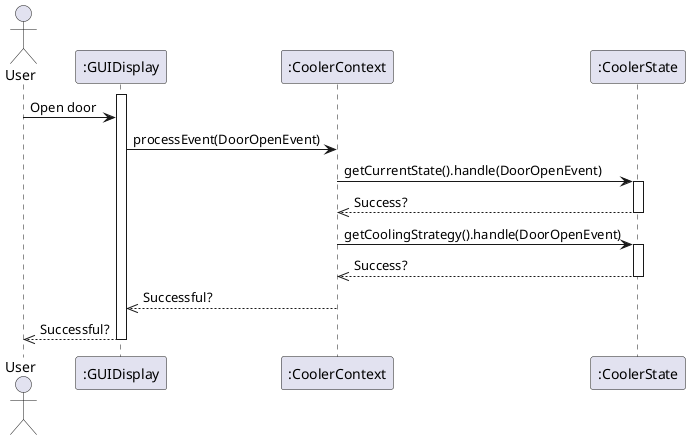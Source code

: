 @startuml
Actor User

activate ":GUIDisplay" 
User -> ":GUIDisplay" : Open door

":GUIDisplay" -> ":CoolerContext": processEvent(DoorOpenEvent)

":CoolerContext" -> ":CoolerState": getCurrentState().handle(DoorOpenEvent)
activate ":CoolerState" 
":CoolerState" -->> ":CoolerContext": Success?
deactivate ":CoolerState" 


":CoolerContext" -> ":CoolerState": getCoolingStrategy().handle(DoorOpenEvent)
activate ":CoolerState" 
":CoolerState" -->> ":CoolerContext": Success?
deactivate ":CoolerState" 



":CoolerContext" -->> ":GUIDisplay" : Successful?
deactivate ":CoolerContext"
":GUIDisplay" -->> User : Successful?
deactivate ":GUIDisplay"
@enduml